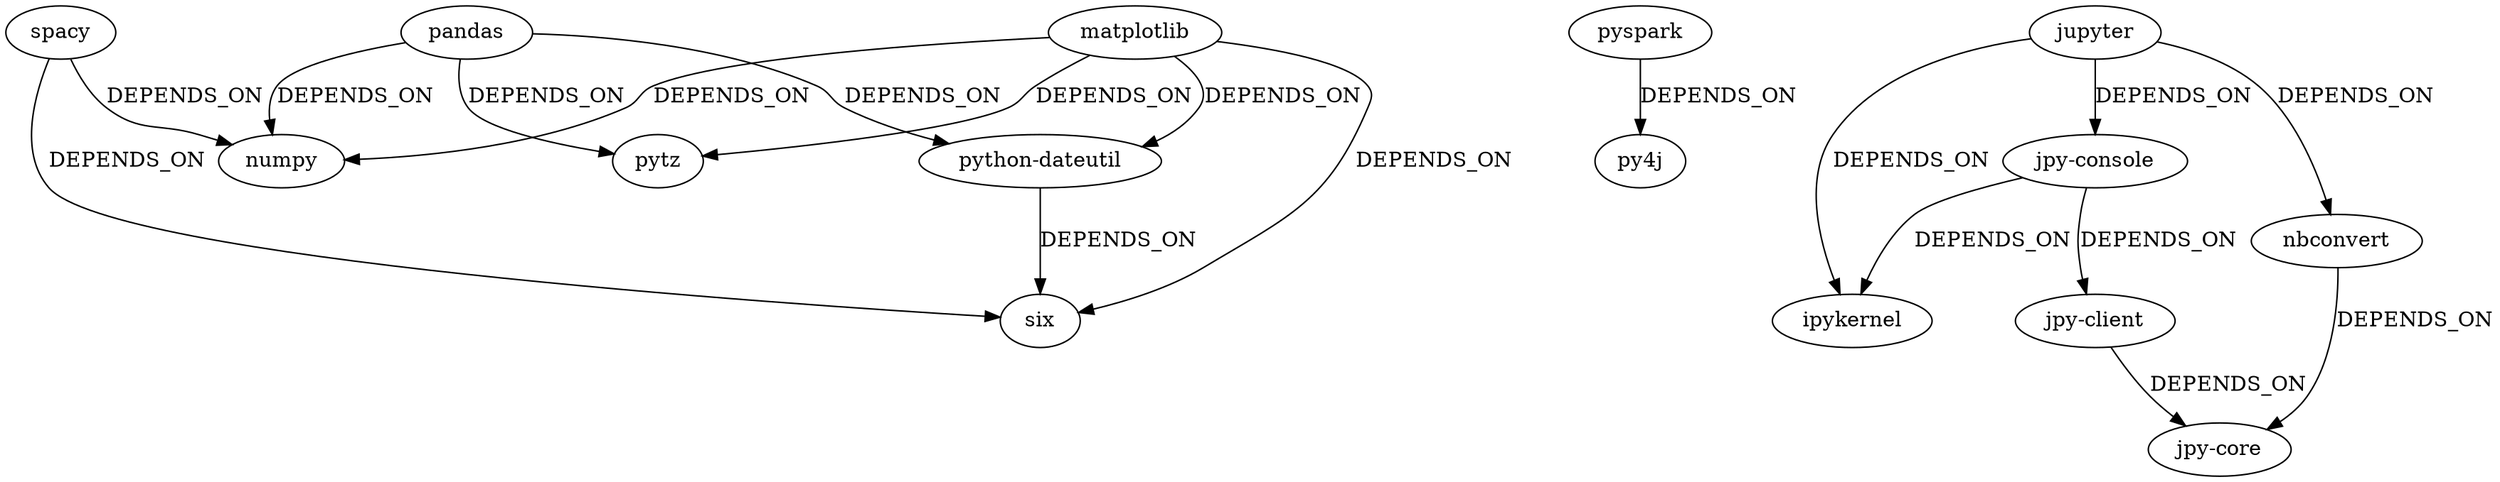 strict digraph {
    "six"
    "py4j"
    "pytz"
    "ipykernel"
    "numpy"
    "spacy"
    "jupyter"
    "python-dateutil"
    "jpy-client"
    "matplotlib"
    "pandas"
    "jpy-core"
    "pyspark"
    "jpy-console"
    "nbconvert"
    "spacy" -> "six" [label="DEPENDS_ON"; weight=1]
    "spacy" -> "numpy" [label="DEPENDS_ON"; weight=1]
    "jupyter" -> "ipykernel" [label="DEPENDS_ON"; weight=1]
    "jupyter" -> "jpy-console" [label="DEPENDS_ON"; weight=1]
    "jupyter" -> "nbconvert" [label="DEPENDS_ON"; weight=1]
    "python-dateutil" -> "six" [label="DEPENDS_ON"; weight=1]
    "jpy-client" -> "jpy-core" [label="DEPENDS_ON"; weight=1]
    "matplotlib" -> "six" [label="DEPENDS_ON"; weight=1]
    "matplotlib" -> "pytz" [label="DEPENDS_ON"; weight=1]
    "matplotlib" -> "numpy" [label="DEPENDS_ON"; weight=1]
    "matplotlib" -> "python-dateutil" [label="DEPENDS_ON"; weight=1]
    "pandas" -> "pytz" [label="DEPENDS_ON"; weight=1]
    "pandas" -> "numpy" [label="DEPENDS_ON"; weight=1]
    "pandas" -> "python-dateutil" [label="DEPENDS_ON"; weight=1]
    "pyspark" -> "py4j" [label="DEPENDS_ON"; weight=1]
    "jpy-console" -> "ipykernel" [label="DEPENDS_ON"; weight=1]
    "jpy-console" -> "jpy-client" [label="DEPENDS_ON"; weight=1]
    "nbconvert" -> "jpy-core" [label="DEPENDS_ON"; weight=1]
}
